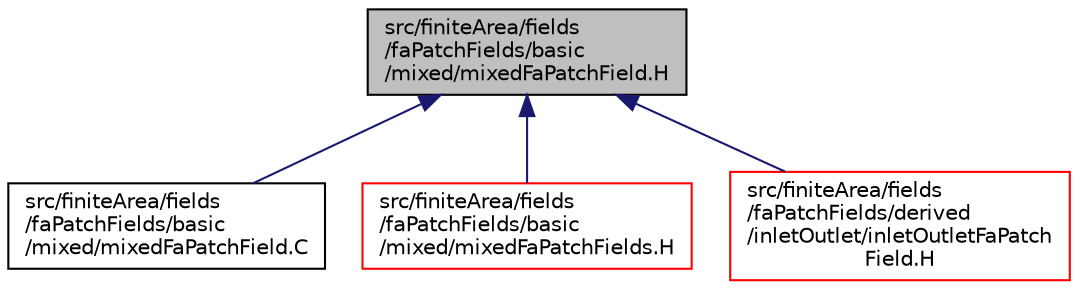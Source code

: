 digraph "src/finiteArea/fields/faPatchFields/basic/mixed/mixedFaPatchField.H"
{
  bgcolor="transparent";
  edge [fontname="Helvetica",fontsize="10",labelfontname="Helvetica",labelfontsize="10"];
  node [fontname="Helvetica",fontsize="10",shape=record];
  Node1 [label="src/finiteArea/fields\l/faPatchFields/basic\l/mixed/mixedFaPatchField.H",height=0.2,width=0.4,color="black", fillcolor="grey75", style="filled" fontcolor="black"];
  Node1 -> Node2 [dir="back",color="midnightblue",fontsize="10",style="solid",fontname="Helvetica"];
  Node2 [label="src/finiteArea/fields\l/faPatchFields/basic\l/mixed/mixedFaPatchField.C",height=0.2,width=0.4,color="black",URL="$mixedFaPatchField_8C.html"];
  Node1 -> Node3 [dir="back",color="midnightblue",fontsize="10",style="solid",fontname="Helvetica"];
  Node3 [label="src/finiteArea/fields\l/faPatchFields/basic\l/mixed/mixedFaPatchFields.H",height=0.2,width=0.4,color="red",URL="$mixedFaPatchFields_8H.html"];
  Node1 -> Node4 [dir="back",color="midnightblue",fontsize="10",style="solid",fontname="Helvetica"];
  Node4 [label="src/finiteArea/fields\l/faPatchFields/derived\l/inletOutlet/inletOutletFaPatch\lField.H",height=0.2,width=0.4,color="red",URL="$inletOutletFaPatchField_8H.html"];
}
